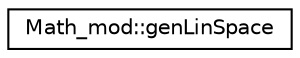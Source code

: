digraph "Graphical Class Hierarchy"
{
 // LATEX_PDF_SIZE
  edge [fontname="Helvetica",fontsize="10",labelfontname="Helvetica",labelfontsize="10"];
  node [fontname="Helvetica",fontsize="10",shape=record];
  rankdir="LR";
  Node0 [label="Math_mod::genLinSpace",height=0.2,width=0.4,color="black", fillcolor="white", style="filled",URL="$interfaceMath__mod_1_1genLinSpace.html",tooltip="Generate count evenly spaced points over the interval [x1, x2] if x1 < x2, or [x2,..."];
}
